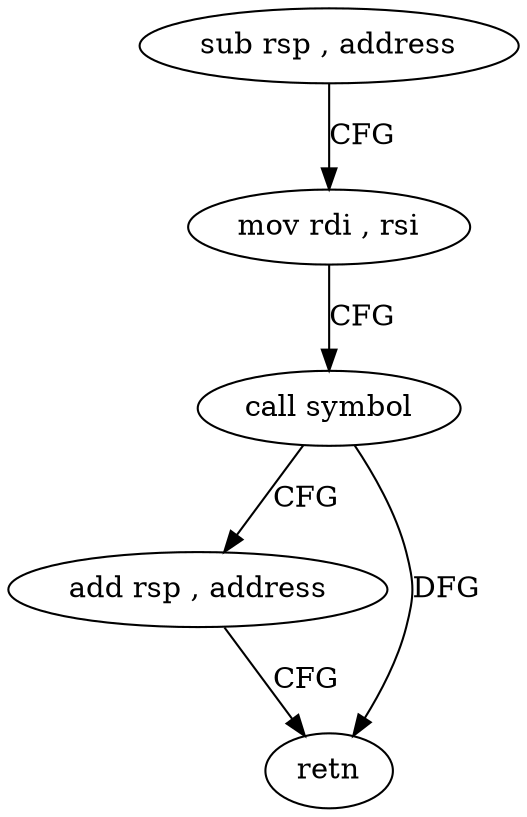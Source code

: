 digraph "func" {
"88352" [label = "sub rsp , address" ]
"88356" [label = "mov rdi , rsi" ]
"88359" [label = "call symbol" ]
"88364" [label = "add rsp , address" ]
"88368" [label = "retn" ]
"88352" -> "88356" [ label = "CFG" ]
"88356" -> "88359" [ label = "CFG" ]
"88359" -> "88364" [ label = "CFG" ]
"88359" -> "88368" [ label = "DFG" ]
"88364" -> "88368" [ label = "CFG" ]
}
